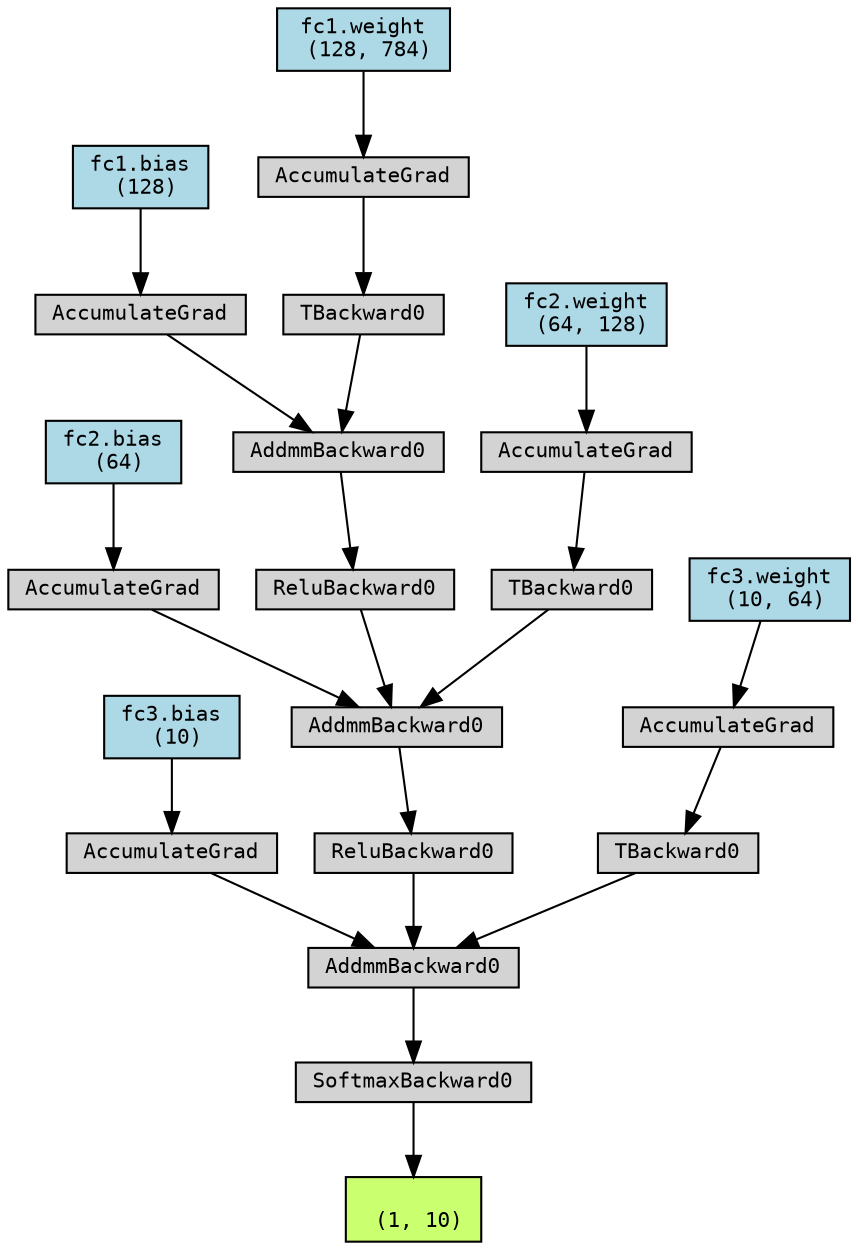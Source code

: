 digraph {
	graph [size="12,12"]
	node [align=left fontname=monospace fontsize=10 height=0.2 ranksep=0.1 shape=box style=filled]
	2119351959920 [label="
 (1, 10)" fillcolor=darkolivegreen1]
	2119351776784 [label=SoftmaxBackward0]
	2119351776640 -> 2119351776784
	2119351776640 [label=AddmmBackward0]
	2119351776496 -> 2119351776640
	2119348283600 [label="fc3.bias
 (10)" fillcolor=lightblue]
	2119348283600 -> 2119351776496
	2119351776496 [label=AccumulateGrad]
	2119351776688 -> 2119351776640
	2119351776688 [label=ReluBackward0]
	2119351776448 -> 2119351776688
	2119351776448 [label=AddmmBackward0]
	2119351776112 -> 2119351776448
	2119348286288 [label="fc2.bias
 (64)" fillcolor=lightblue]
	2119348286288 -> 2119351776112
	2119351776112 [label=AccumulateGrad]
	2119351776304 -> 2119351776448
	2119351776304 [label=ReluBackward0]
	2119351776016 -> 2119351776304
	2119351776016 [label=AddmmBackward0]
	2119351775824 -> 2119351776016
	2119348276688 [label="fc1.bias
 (128)" fillcolor=lightblue]
	2119348276688 -> 2119351775824
	2119351775824 [label=AccumulateGrad]
	2119351775872 -> 2119351776016
	2119351775872 [label=TBackward0]
	2119351775776 -> 2119351775872
	2119348279568 [label="fc1.weight
 (128, 784)" fillcolor=lightblue]
	2119348279568 -> 2119351775776
	2119351775776 [label=AccumulateGrad]
	2119351776352 -> 2119351776448
	2119351776352 [label=TBackward0]
	2119351775632 -> 2119351776352
	2119348277552 [label="fc2.weight
 (64, 128)" fillcolor=lightblue]
	2119348277552 -> 2119351775632
	2119351775632 [label=AccumulateGrad]
	2119351776544 -> 2119351776640
	2119351776544 [label=TBackward0]
	2119351775920 -> 2119351776544
	2119348279664 [label="fc3.weight
 (10, 64)" fillcolor=lightblue]
	2119348279664 -> 2119351775920
	2119351775920 [label=AccumulateGrad]
	2119351776784 -> 2119351959920
}

